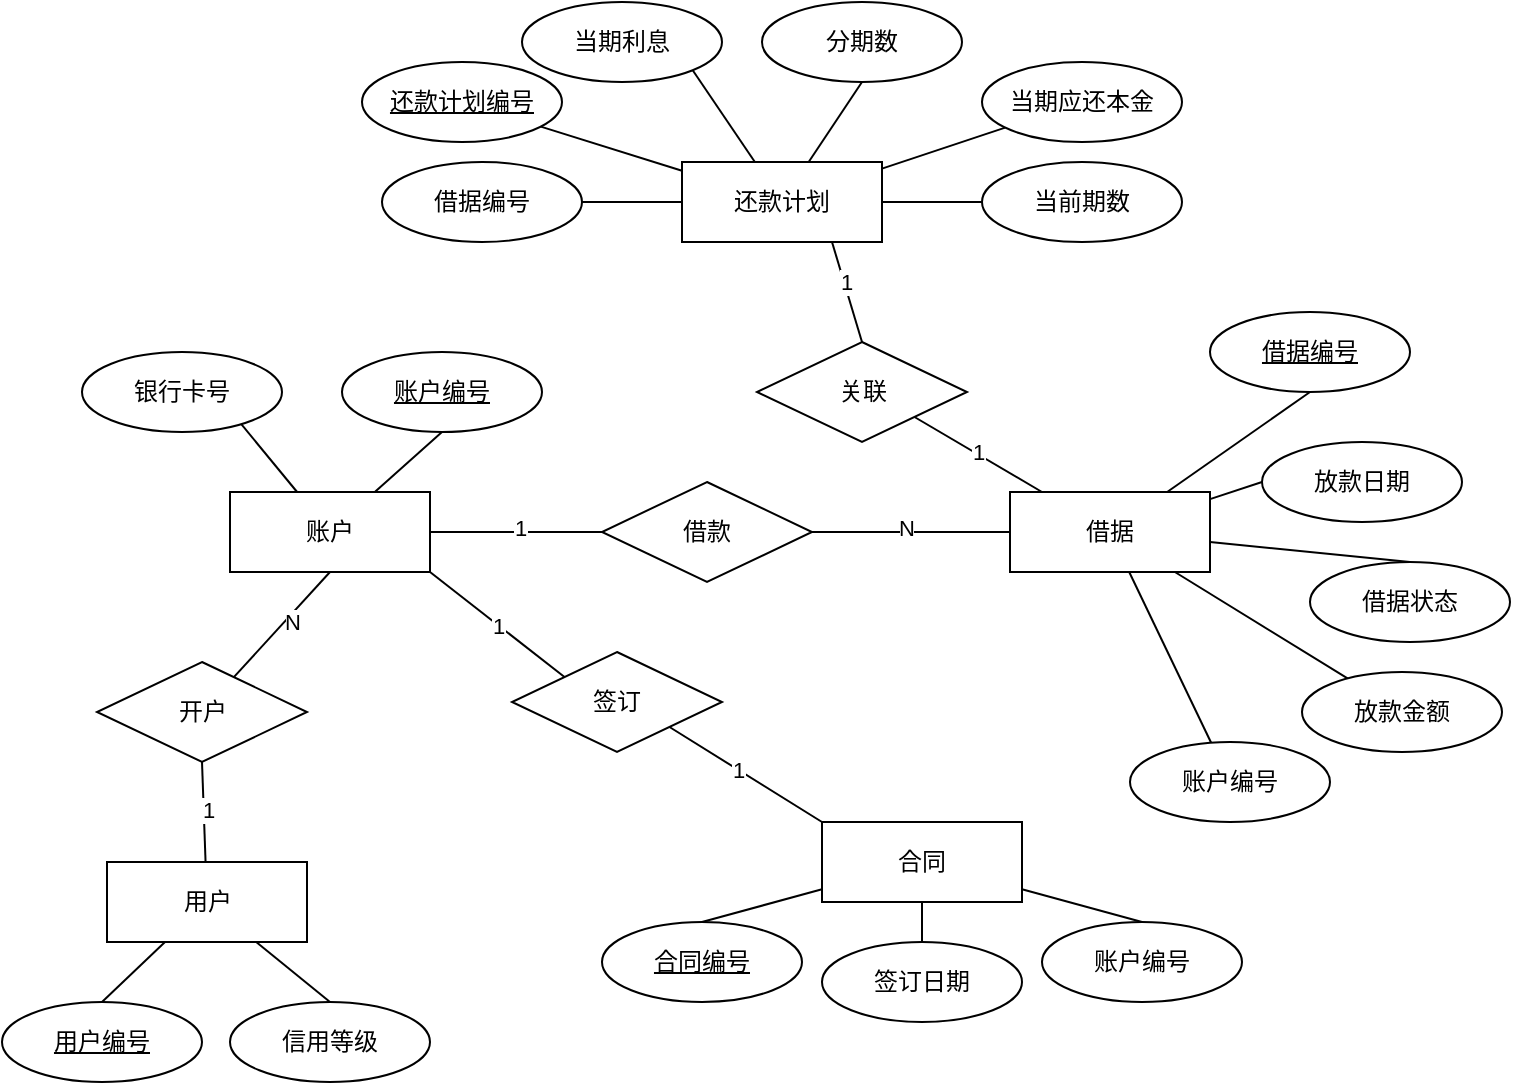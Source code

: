 <mxfile version="21.6.5" type="github">
  <diagram name="第 1 页" id="rjjF-3w61h9-X6BArXE9">
    <mxGraphModel dx="1166" dy="775" grid="1" gridSize="10" guides="1" tooltips="1" connect="1" arrows="1" fold="1" page="1" pageScale="1" pageWidth="827" pageHeight="1169" math="0" shadow="0">
      <root>
        <mxCell id="0" />
        <mxCell id="1" parent="0" />
        <mxCell id="o_h2a__VBPzikUgPjD4c-1" style="rounded=0;orthogonalLoop=1;jettySize=auto;html=1;entryX=0.5;entryY=1;entryDx=0;entryDy=0;endArrow=none;endFill=0;" edge="1" parent="1" source="o_h2a__VBPzikUgPjD4c-5" target="o_h2a__VBPzikUgPjD4c-21">
          <mxGeometry relative="1" as="geometry" />
        </mxCell>
        <mxCell id="o_h2a__VBPzikUgPjD4c-2" style="rounded=0;orthogonalLoop=1;jettySize=auto;html=1;entryX=0.5;entryY=0;entryDx=0;entryDy=0;endArrow=none;endFill=0;" edge="1" parent="1" source="o_h2a__VBPzikUgPjD4c-5" target="o_h2a__VBPzikUgPjD4c-22">
          <mxGeometry relative="1" as="geometry" />
        </mxCell>
        <mxCell id="o_h2a__VBPzikUgPjD4c-3" style="rounded=0;orthogonalLoop=1;jettySize=auto;html=1;entryX=0;entryY=0.5;entryDx=0;entryDy=0;endArrow=none;endFill=0;" edge="1" parent="1" source="o_h2a__VBPzikUgPjD4c-5" target="o_h2a__VBPzikUgPjD4c-47">
          <mxGeometry relative="1" as="geometry" />
        </mxCell>
        <mxCell id="o_h2a__VBPzikUgPjD4c-4" value="1" style="edgeLabel;html=1;align=center;verticalAlign=middle;resizable=0;points=[];" vertex="1" connectable="0" parent="o_h2a__VBPzikUgPjD4c-3">
          <mxGeometry x="0.051" y="2" relative="1" as="geometry">
            <mxPoint as="offset" />
          </mxGeometry>
        </mxCell>
        <mxCell id="o_h2a__VBPzikUgPjD4c-5" value="账户" style="whiteSpace=wrap;html=1;align=center;" vertex="1" parent="1">
          <mxGeometry x="124" y="455" width="100" height="40" as="geometry" />
        </mxCell>
        <mxCell id="o_h2a__VBPzikUgPjD4c-6" style="rounded=0;orthogonalLoop=1;jettySize=auto;html=1;entryX=0.5;entryY=1;entryDx=0;entryDy=0;endArrow=none;endFill=0;" edge="1" parent="1" source="o_h2a__VBPzikUgPjD4c-13" target="o_h2a__VBPzikUgPjD4c-28">
          <mxGeometry relative="1" as="geometry" />
        </mxCell>
        <mxCell id="o_h2a__VBPzikUgPjD4c-7" style="rounded=0;orthogonalLoop=1;jettySize=auto;html=1;entryX=0;entryY=0.5;entryDx=0;entryDy=0;endArrow=none;endFill=0;" edge="1" parent="1" source="o_h2a__VBPzikUgPjD4c-13" target="o_h2a__VBPzikUgPjD4c-29">
          <mxGeometry relative="1" as="geometry">
            <mxPoint x="694" y="455" as="targetPoint" />
          </mxGeometry>
        </mxCell>
        <mxCell id="o_h2a__VBPzikUgPjD4c-8" style="rounded=0;orthogonalLoop=1;jettySize=auto;html=1;entryX=0.5;entryY=0;entryDx=0;entryDy=0;endArrow=none;endFill=0;" edge="1" parent="1" source="o_h2a__VBPzikUgPjD4c-13" target="o_h2a__VBPzikUgPjD4c-30">
          <mxGeometry relative="1" as="geometry" />
        </mxCell>
        <mxCell id="o_h2a__VBPzikUgPjD4c-9" style="rounded=0;orthogonalLoop=1;jettySize=auto;html=1;endArrow=none;endFill=0;" edge="1" parent="1" source="o_h2a__VBPzikUgPjD4c-13" target="o_h2a__VBPzikUgPjD4c-31">
          <mxGeometry relative="1" as="geometry" />
        </mxCell>
        <mxCell id="o_h2a__VBPzikUgPjD4c-10" style="rounded=0;orthogonalLoop=1;jettySize=auto;html=1;endArrow=none;endFill=0;" edge="1" parent="1" source="o_h2a__VBPzikUgPjD4c-13" target="o_h2a__VBPzikUgPjD4c-32">
          <mxGeometry relative="1" as="geometry" />
        </mxCell>
        <mxCell id="o_h2a__VBPzikUgPjD4c-11" style="rounded=0;orthogonalLoop=1;jettySize=auto;html=1;entryX=1;entryY=1;entryDx=0;entryDy=0;endArrow=none;endFill=0;" edge="1" parent="1" source="o_h2a__VBPzikUgPjD4c-13" target="o_h2a__VBPzikUgPjD4c-50">
          <mxGeometry relative="1" as="geometry" />
        </mxCell>
        <mxCell id="o_h2a__VBPzikUgPjD4c-12" value="1" style="edgeLabel;html=1;align=center;verticalAlign=middle;resizable=0;points=[];" vertex="1" connectable="0" parent="o_h2a__VBPzikUgPjD4c-11">
          <mxGeometry x="0.017" y="-1" relative="1" as="geometry">
            <mxPoint as="offset" />
          </mxGeometry>
        </mxCell>
        <mxCell id="o_h2a__VBPzikUgPjD4c-13" value="借据" style="whiteSpace=wrap;html=1;align=center;" vertex="1" parent="1">
          <mxGeometry x="514" y="455" width="100" height="40" as="geometry" />
        </mxCell>
        <mxCell id="o_h2a__VBPzikUgPjD4c-14" style="rounded=0;orthogonalLoop=1;jettySize=auto;html=1;endArrow=none;endFill=0;" edge="1" parent="1" source="o_h2a__VBPzikUgPjD4c-20" target="o_h2a__VBPzikUgPjD4c-23">
          <mxGeometry relative="1" as="geometry" />
        </mxCell>
        <mxCell id="o_h2a__VBPzikUgPjD4c-15" style="rounded=0;orthogonalLoop=1;jettySize=auto;html=1;entryX=0.5;entryY=1;entryDx=0;entryDy=0;endArrow=none;endFill=0;" edge="1" parent="1" source="o_h2a__VBPzikUgPjD4c-20" target="o_h2a__VBPzikUgPjD4c-24">
          <mxGeometry relative="1" as="geometry" />
        </mxCell>
        <mxCell id="o_h2a__VBPzikUgPjD4c-16" style="rounded=0;orthogonalLoop=1;jettySize=auto;html=1;endArrow=none;endFill=0;" edge="1" parent="1" source="o_h2a__VBPzikUgPjD4c-20" target="o_h2a__VBPzikUgPjD4c-26">
          <mxGeometry relative="1" as="geometry" />
        </mxCell>
        <mxCell id="o_h2a__VBPzikUgPjD4c-17" style="rounded=0;orthogonalLoop=1;jettySize=auto;html=1;entryX=0;entryY=0.5;entryDx=0;entryDy=0;endArrow=none;endFill=0;" edge="1" parent="1" source="o_h2a__VBPzikUgPjD4c-20" target="o_h2a__VBPzikUgPjD4c-25">
          <mxGeometry relative="1" as="geometry" />
        </mxCell>
        <mxCell id="o_h2a__VBPzikUgPjD4c-18" style="rounded=0;orthogonalLoop=1;jettySize=auto;html=1;entryX=1;entryY=1;entryDx=0;entryDy=0;endArrow=none;endFill=0;" edge="1" parent="1" source="o_h2a__VBPzikUgPjD4c-20" target="o_h2a__VBPzikUgPjD4c-27">
          <mxGeometry relative="1" as="geometry" />
        </mxCell>
        <mxCell id="o_h2a__VBPzikUgPjD4c-19" style="rounded=0;orthogonalLoop=1;jettySize=auto;html=1;entryX=1;entryY=0.5;entryDx=0;entryDy=0;endArrow=none;endFill=0;" edge="1" parent="1" source="o_h2a__VBPzikUgPjD4c-20" target="o_h2a__VBPzikUgPjD4c-51">
          <mxGeometry relative="1" as="geometry" />
        </mxCell>
        <mxCell id="o_h2a__VBPzikUgPjD4c-20" value="还款计划" style="whiteSpace=wrap;html=1;align=center;" vertex="1" parent="1">
          <mxGeometry x="350" y="290" width="100" height="40" as="geometry" />
        </mxCell>
        <mxCell id="o_h2a__VBPzikUgPjD4c-21" value="账户编号" style="ellipse;whiteSpace=wrap;html=1;align=center;fontStyle=4;" vertex="1" parent="1">
          <mxGeometry x="180" y="385" width="100" height="40" as="geometry" />
        </mxCell>
        <mxCell id="o_h2a__VBPzikUgPjD4c-22" value="银行卡号" style="ellipse;whiteSpace=wrap;html=1;align=center;" vertex="1" parent="1">
          <mxGeometry x="50" y="385" width="100" height="40" as="geometry" />
        </mxCell>
        <mxCell id="o_h2a__VBPzikUgPjD4c-23" value="还款计划编号" style="ellipse;whiteSpace=wrap;html=1;align=center;fontStyle=4;" vertex="1" parent="1">
          <mxGeometry x="190" y="240" width="100" height="40" as="geometry" />
        </mxCell>
        <mxCell id="o_h2a__VBPzikUgPjD4c-24" value="分期数" style="ellipse;whiteSpace=wrap;html=1;align=center;" vertex="1" parent="1">
          <mxGeometry x="390" y="210" width="100" height="40" as="geometry" />
        </mxCell>
        <mxCell id="o_h2a__VBPzikUgPjD4c-25" value="当前期数" style="ellipse;whiteSpace=wrap;html=1;align=center;" vertex="1" parent="1">
          <mxGeometry x="500" y="290" width="100" height="40" as="geometry" />
        </mxCell>
        <mxCell id="o_h2a__VBPzikUgPjD4c-26" value="当期应还本金" style="ellipse;whiteSpace=wrap;html=1;align=center;" vertex="1" parent="1">
          <mxGeometry x="500" y="240" width="100" height="40" as="geometry" />
        </mxCell>
        <mxCell id="o_h2a__VBPzikUgPjD4c-27" value="当期利息" style="ellipse;whiteSpace=wrap;html=1;align=center;" vertex="1" parent="1">
          <mxGeometry x="270" y="210" width="100" height="40" as="geometry" />
        </mxCell>
        <mxCell id="o_h2a__VBPzikUgPjD4c-28" value="借据编号" style="ellipse;whiteSpace=wrap;html=1;align=center;fontStyle=4;" vertex="1" parent="1">
          <mxGeometry x="614" y="365" width="100" height="40" as="geometry" />
        </mxCell>
        <mxCell id="o_h2a__VBPzikUgPjD4c-29" value="放款日期" style="ellipse;whiteSpace=wrap;html=1;align=center;" vertex="1" parent="1">
          <mxGeometry x="640" y="430" width="100" height="40" as="geometry" />
        </mxCell>
        <mxCell id="o_h2a__VBPzikUgPjD4c-30" value="借据状态" style="ellipse;whiteSpace=wrap;html=1;align=center;" vertex="1" parent="1">
          <mxGeometry x="664" y="490" width="100" height="40" as="geometry" />
        </mxCell>
        <mxCell id="o_h2a__VBPzikUgPjD4c-31" value="放款金额" style="ellipse;whiteSpace=wrap;html=1;align=center;" vertex="1" parent="1">
          <mxGeometry x="660" y="545" width="100" height="40" as="geometry" />
        </mxCell>
        <mxCell id="o_h2a__VBPzikUgPjD4c-32" value="账户编号" style="ellipse;whiteSpace=wrap;html=1;align=center;" vertex="1" parent="1">
          <mxGeometry x="574" y="580" width="100" height="40" as="geometry" />
        </mxCell>
        <mxCell id="o_h2a__VBPzikUgPjD4c-33" style="rounded=0;orthogonalLoop=1;jettySize=auto;html=1;entryX=0.5;entryY=0;entryDx=0;entryDy=0;endArrow=none;endFill=0;" edge="1" parent="1" source="o_h2a__VBPzikUgPjD4c-38" target="o_h2a__VBPzikUgPjD4c-39">
          <mxGeometry relative="1" as="geometry" />
        </mxCell>
        <mxCell id="o_h2a__VBPzikUgPjD4c-34" value="" style="rounded=0;orthogonalLoop=1;jettySize=auto;html=1;endArrow=none;endFill=0;" edge="1" parent="1" source="o_h2a__VBPzikUgPjD4c-38" target="o_h2a__VBPzikUgPjD4c-41">
          <mxGeometry relative="1" as="geometry" />
        </mxCell>
        <mxCell id="o_h2a__VBPzikUgPjD4c-35" style="rounded=0;orthogonalLoop=1;jettySize=auto;html=1;entryX=0.5;entryY=0;entryDx=0;entryDy=0;endArrow=none;endFill=0;" edge="1" parent="1" source="o_h2a__VBPzikUgPjD4c-38" target="o_h2a__VBPzikUgPjD4c-40">
          <mxGeometry relative="1" as="geometry" />
        </mxCell>
        <mxCell id="o_h2a__VBPzikUgPjD4c-36" value="" style="rounded=0;orthogonalLoop=1;jettySize=auto;html=1;endArrow=none;endFill=0;exitX=0;exitY=0;exitDx=0;exitDy=0;entryX=1;entryY=1;entryDx=0;entryDy=0;" edge="1" parent="1" source="o_h2a__VBPzikUgPjD4c-38" target="o_h2a__VBPzikUgPjD4c-44">
          <mxGeometry relative="1" as="geometry" />
        </mxCell>
        <mxCell id="o_h2a__VBPzikUgPjD4c-37" value="1" style="edgeLabel;html=1;align=center;verticalAlign=middle;resizable=0;points=[];" vertex="1" connectable="0" parent="o_h2a__VBPzikUgPjD4c-36">
          <mxGeometry x="0.113" relative="1" as="geometry">
            <mxPoint as="offset" />
          </mxGeometry>
        </mxCell>
        <mxCell id="o_h2a__VBPzikUgPjD4c-38" value="合同" style="whiteSpace=wrap;html=1;align=center;" vertex="1" parent="1">
          <mxGeometry x="420" y="620" width="100" height="40" as="geometry" />
        </mxCell>
        <mxCell id="o_h2a__VBPzikUgPjD4c-39" value="合同编号" style="ellipse;whiteSpace=wrap;html=1;align=center;fontStyle=4;" vertex="1" parent="1">
          <mxGeometry x="310" y="670" width="100" height="40" as="geometry" />
        </mxCell>
        <mxCell id="o_h2a__VBPzikUgPjD4c-40" value="账户编号" style="ellipse;whiteSpace=wrap;html=1;align=center;" vertex="1" parent="1">
          <mxGeometry x="530" y="670" width="100" height="40" as="geometry" />
        </mxCell>
        <mxCell id="o_h2a__VBPzikUgPjD4c-41" value="签订日期" style="ellipse;whiteSpace=wrap;html=1;align=center;" vertex="1" parent="1">
          <mxGeometry x="420" y="680" width="100" height="40" as="geometry" />
        </mxCell>
        <mxCell id="o_h2a__VBPzikUgPjD4c-42" style="rounded=0;orthogonalLoop=1;jettySize=auto;html=1;entryX=1;entryY=1;entryDx=0;entryDy=0;endArrow=none;endFill=0;exitX=0;exitY=0;exitDx=0;exitDy=0;" edge="1" parent="1" source="o_h2a__VBPzikUgPjD4c-44" target="o_h2a__VBPzikUgPjD4c-5">
          <mxGeometry relative="1" as="geometry" />
        </mxCell>
        <mxCell id="o_h2a__VBPzikUgPjD4c-43" value="1" style="edgeLabel;html=1;align=center;verticalAlign=middle;resizable=0;points=[];" vertex="1" connectable="0" parent="o_h2a__VBPzikUgPjD4c-42">
          <mxGeometry x="-0.009" relative="1" as="geometry">
            <mxPoint as="offset" />
          </mxGeometry>
        </mxCell>
        <mxCell id="o_h2a__VBPzikUgPjD4c-44" value="签订" style="shape=rhombus;perimeter=rhombusPerimeter;whiteSpace=wrap;html=1;align=center;" vertex="1" parent="1">
          <mxGeometry x="265" y="535" width="105" height="50" as="geometry" />
        </mxCell>
        <mxCell id="o_h2a__VBPzikUgPjD4c-45" style="rounded=0;orthogonalLoop=1;jettySize=auto;html=1;entryX=0;entryY=0.5;entryDx=0;entryDy=0;endArrow=none;endFill=0;" edge="1" parent="1" source="o_h2a__VBPzikUgPjD4c-47" target="o_h2a__VBPzikUgPjD4c-13">
          <mxGeometry relative="1" as="geometry" />
        </mxCell>
        <mxCell id="o_h2a__VBPzikUgPjD4c-46" value="N" style="edgeLabel;html=1;align=center;verticalAlign=middle;resizable=0;points=[];" vertex="1" connectable="0" parent="o_h2a__VBPzikUgPjD4c-45">
          <mxGeometry x="-0.046" y="2" relative="1" as="geometry">
            <mxPoint as="offset" />
          </mxGeometry>
        </mxCell>
        <mxCell id="o_h2a__VBPzikUgPjD4c-47" value="借款" style="shape=rhombus;perimeter=rhombusPerimeter;whiteSpace=wrap;html=1;align=center;" vertex="1" parent="1">
          <mxGeometry x="310" y="450" width="105" height="50" as="geometry" />
        </mxCell>
        <mxCell id="o_h2a__VBPzikUgPjD4c-48" style="rounded=0;orthogonalLoop=1;jettySize=auto;html=1;endArrow=none;endFill=0;exitX=0.5;exitY=0;exitDx=0;exitDy=0;entryX=0.75;entryY=1;entryDx=0;entryDy=0;" edge="1" parent="1" source="o_h2a__VBPzikUgPjD4c-50" target="o_h2a__VBPzikUgPjD4c-20">
          <mxGeometry relative="1" as="geometry" />
        </mxCell>
        <mxCell id="o_h2a__VBPzikUgPjD4c-49" value="1" style="edgeLabel;html=1;align=center;verticalAlign=middle;resizable=0;points=[];" vertex="1" connectable="0" parent="o_h2a__VBPzikUgPjD4c-48">
          <mxGeometry x="0.214" y="-1" relative="1" as="geometry">
            <mxPoint as="offset" />
          </mxGeometry>
        </mxCell>
        <mxCell id="o_h2a__VBPzikUgPjD4c-50" value="关联" style="shape=rhombus;perimeter=rhombusPerimeter;whiteSpace=wrap;html=1;align=center;" vertex="1" parent="1">
          <mxGeometry x="387.5" y="380" width="105" height="50" as="geometry" />
        </mxCell>
        <mxCell id="o_h2a__VBPzikUgPjD4c-51" value="借据编号" style="ellipse;whiteSpace=wrap;html=1;align=center;" vertex="1" parent="1">
          <mxGeometry x="200" y="290" width="100" height="40" as="geometry" />
        </mxCell>
        <mxCell id="o_h2a__VBPzikUgPjD4c-54" style="rounded=0;orthogonalLoop=1;jettySize=auto;html=1;entryX=0.5;entryY=1;entryDx=0;entryDy=0;endArrow=none;endFill=0;" edge="1" parent="1" source="o_h2a__VBPzikUgPjD4c-52" target="o_h2a__VBPzikUgPjD4c-53">
          <mxGeometry relative="1" as="geometry" />
        </mxCell>
        <mxCell id="o_h2a__VBPzikUgPjD4c-56" value="1" style="edgeLabel;html=1;align=center;verticalAlign=middle;resizable=0;points=[];" vertex="1" connectable="0" parent="o_h2a__VBPzikUgPjD4c-54">
          <mxGeometry x="0.045" y="-2" relative="1" as="geometry">
            <mxPoint as="offset" />
          </mxGeometry>
        </mxCell>
        <mxCell id="o_h2a__VBPzikUgPjD4c-59" style="rounded=0;orthogonalLoop=1;jettySize=auto;html=1;entryX=0.5;entryY=0;entryDx=0;entryDy=0;endArrow=none;endFill=0;" edge="1" parent="1" source="o_h2a__VBPzikUgPjD4c-52" target="o_h2a__VBPzikUgPjD4c-58">
          <mxGeometry relative="1" as="geometry" />
        </mxCell>
        <mxCell id="o_h2a__VBPzikUgPjD4c-61" style="rounded=0;orthogonalLoop=1;jettySize=auto;html=1;entryX=0.5;entryY=0;entryDx=0;entryDy=0;endArrow=none;endFill=0;" edge="1" parent="1" source="o_h2a__VBPzikUgPjD4c-52" target="o_h2a__VBPzikUgPjD4c-60">
          <mxGeometry relative="1" as="geometry" />
        </mxCell>
        <mxCell id="o_h2a__VBPzikUgPjD4c-52" value="用户" style="whiteSpace=wrap;html=1;align=center;" vertex="1" parent="1">
          <mxGeometry x="62.5" y="640" width="100" height="40" as="geometry" />
        </mxCell>
        <mxCell id="o_h2a__VBPzikUgPjD4c-55" style="rounded=0;orthogonalLoop=1;jettySize=auto;html=1;entryX=0.5;entryY=1;entryDx=0;entryDy=0;endArrow=none;endFill=0;" edge="1" parent="1" source="o_h2a__VBPzikUgPjD4c-53" target="o_h2a__VBPzikUgPjD4c-5">
          <mxGeometry relative="1" as="geometry" />
        </mxCell>
        <mxCell id="o_h2a__VBPzikUgPjD4c-57" value="N" style="edgeLabel;html=1;align=center;verticalAlign=middle;resizable=0;points=[];" vertex="1" connectable="0" parent="o_h2a__VBPzikUgPjD4c-55">
          <mxGeometry x="0.118" y="-3" relative="1" as="geometry">
            <mxPoint as="offset" />
          </mxGeometry>
        </mxCell>
        <mxCell id="o_h2a__VBPzikUgPjD4c-53" value="开户" style="shape=rhombus;perimeter=rhombusPerimeter;whiteSpace=wrap;html=1;align=center;" vertex="1" parent="1">
          <mxGeometry x="57.5" y="540" width="105" height="50" as="geometry" />
        </mxCell>
        <mxCell id="o_h2a__VBPzikUgPjD4c-58" value="用户编号" style="ellipse;whiteSpace=wrap;html=1;align=center;fontStyle=4;" vertex="1" parent="1">
          <mxGeometry x="10" y="710" width="100" height="40" as="geometry" />
        </mxCell>
        <mxCell id="o_h2a__VBPzikUgPjD4c-60" value="信用等级" style="ellipse;whiteSpace=wrap;html=1;align=center;" vertex="1" parent="1">
          <mxGeometry x="124" y="710" width="100" height="40" as="geometry" />
        </mxCell>
      </root>
    </mxGraphModel>
  </diagram>
</mxfile>
